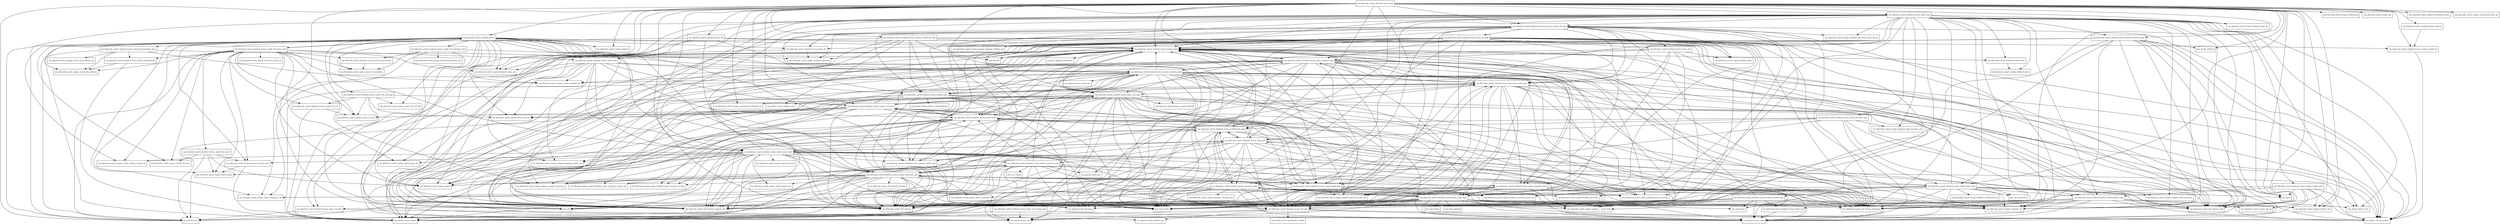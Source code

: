 digraph hibernate_search_backend_lucene_6_0_0_Alpha7_package_dependencies {
  node [shape = box, fontsize=10.0];
  org_hibernate_search_backend_lucene -> java_lang_invoke;
  org_hibernate_search_backend_lucene -> java_util;
  org_hibernate_search_backend_lucene -> org_hibernate_search_backend_lucene_logging_impl;
  org_hibernate_search_backend_lucene -> org_hibernate_search_backend_lucene_scope_impl;
  org_hibernate_search_backend_lucene -> org_hibernate_search_backend_lucene_search_dsl_predicate_impl;
  org_hibernate_search_backend_lucene -> org_hibernate_search_backend_lucene_search_dsl_projection_impl;
  org_hibernate_search_backend_lucene -> org_hibernate_search_backend_lucene_search_dsl_query_impl;
  org_hibernate_search_backend_lucene -> org_hibernate_search_backend_lucene_search_dsl_sort_impl;
  org_hibernate_search_backend_lucene -> org_hibernate_search_backend_lucene_search_predicate_impl;
  org_hibernate_search_backend_lucene -> org_hibernate_search_backend_lucene_search_projection_impl;
  org_hibernate_search_backend_lucene -> org_hibernate_search_backend_lucene_search_query;
  org_hibernate_search_backend_lucene -> org_hibernate_search_backend_lucene_search_sort_impl;
  org_hibernate_search_backend_lucene -> org_hibernate_search_backend_lucene_types_dsl;
  org_hibernate_search_backend_lucene -> org_hibernate_search_engine_backend;
  org_hibernate_search_backend_lucene -> org_hibernate_search_engine_backend_scope_spi;
  org_hibernate_search_backend_lucene -> org_hibernate_search_engine_backend_types_dsl;
  org_hibernate_search_backend_lucene -> org_hibernate_search_engine_mapper_session_context_spi;
  org_hibernate_search_backend_lucene -> org_hibernate_search_engine_search_dsl_predicate;
  org_hibernate_search_backend_lucene -> org_hibernate_search_engine_search_dsl_projection;
  org_hibernate_search_backend_lucene -> org_hibernate_search_engine_search_dsl_query;
  org_hibernate_search_backend_lucene -> org_hibernate_search_engine_search_dsl_sort;
  org_hibernate_search_backend_lucene -> org_hibernate_search_engine_search_dsl_sort_spi;
  org_hibernate_search_backend_lucene -> org_hibernate_search_engine_search_loading_context_spi;
  org_hibernate_search_backend_lucene -> org_hibernate_search_engine_search_predicate_spi;
  org_hibernate_search_backend_lucene -> org_hibernate_search_engine_search_projection_spi;
  org_hibernate_search_backend_lucene -> org_hibernate_search_engine_search_query;
  org_hibernate_search_backend_lucene -> org_hibernate_search_engine_search_sort_spi;
  org_hibernate_search_backend_lucene -> org_hibernate_search_util_common;
  org_hibernate_search_backend_lucene -> org_hibernate_search_util_common_logging_impl;
  org_hibernate_search_backend_lucene_analysis -> org_hibernate_search_backend_lucene_analysis_model_dsl;
  org_hibernate_search_backend_lucene_analysis_impl -> java_lang_invoke;
  org_hibernate_search_backend_lucene_analysis_impl -> java_util_function;
  org_hibernate_search_backend_lucene_analysis_impl -> org_apache_lucene_analysis;
  org_hibernate_search_backend_lucene_analysis_impl -> org_apache_lucene_analysis_core;
  org_hibernate_search_backend_lucene_analysis_impl -> org_apache_lucene_analysis_tokenattributes;
  org_hibernate_search_backend_lucene_analysis_impl -> org_apache_lucene_analysis_util;
  org_hibernate_search_backend_lucene_analysis_impl -> org_apache_lucene_util;
  org_hibernate_search_backend_lucene_analysis_impl -> org_hibernate_search_backend_lucene_logging_impl;
  org_hibernate_search_backend_lucene_analysis_impl -> org_hibernate_search_backend_lucene_util_impl;
  org_hibernate_search_backend_lucene_analysis_impl -> org_hibernate_search_engine_environment_classpath_spi;
  org_hibernate_search_backend_lucene_analysis_impl -> org_hibernate_search_util_common;
  org_hibernate_search_backend_lucene_analysis_impl -> org_hibernate_search_util_common_impl;
  org_hibernate_search_backend_lucene_analysis_impl -> org_hibernate_search_util_common_logging_impl;
  org_hibernate_search_backend_lucene_analysis_model_dsl -> org_apache_lucene_analysis;
  org_hibernate_search_backend_lucene_analysis_model_dsl_impl -> java_lang_invoke;
  org_hibernate_search_backend_lucene_analysis_model_dsl_impl -> java_util_function;
  org_hibernate_search_backend_lucene_analysis_model_dsl_impl -> org_apache_lucene_analysis;
  org_hibernate_search_backend_lucene_analysis_model_dsl_impl -> org_apache_lucene_analysis_util;
  org_hibernate_search_backend_lucene_analysis_model_dsl_impl -> org_hibernate_search_backend_lucene_analysis_impl;
  org_hibernate_search_backend_lucene_analysis_model_dsl_impl -> org_hibernate_search_backend_lucene_analysis_model_dsl;
  org_hibernate_search_backend_lucene_analysis_model_dsl_impl -> org_hibernate_search_backend_lucene_analysis_model_impl;
  org_hibernate_search_backend_lucene_analysis_model_dsl_impl -> org_hibernate_search_backend_lucene_logging_impl;
  org_hibernate_search_backend_lucene_analysis_model_dsl_impl -> org_hibernate_search_util_common;
  org_hibernate_search_backend_lucene_analysis_model_dsl_impl -> org_hibernate_search_util_common_impl;
  org_hibernate_search_backend_lucene_analysis_model_dsl_impl -> org_hibernate_search_util_common_logging_impl;
  org_hibernate_search_backend_lucene_analysis_model_impl -> java_lang_invoke;
  org_hibernate_search_backend_lucene_analysis_model_impl -> org_apache_lucene_analysis;
  org_hibernate_search_backend_lucene_analysis_model_impl -> org_hibernate_search_backend_lucene_logging_impl;
  org_hibernate_search_backend_lucene_analysis_model_impl -> org_hibernate_search_util_common;
  org_hibernate_search_backend_lucene_analysis_model_impl -> org_hibernate_search_util_common_logging_impl;
  org_hibernate_search_backend_lucene_cfg -> java_lang_invoke;
  org_hibernate_search_backend_lucene_cfg -> java_util_function;
  org_hibernate_search_backend_lucene_cfg -> org_apache_lucene_util;
  org_hibernate_search_backend_lucene_cfg -> org_hibernate_search_backend_lucene_logging_impl;
  org_hibernate_search_backend_lucene_cfg -> org_hibernate_search_util_common;
  org_hibernate_search_backend_lucene_cfg -> org_hibernate_search_util_common_impl;
  org_hibernate_search_backend_lucene_cfg -> org_hibernate_search_util_common_logging_impl;
  org_hibernate_search_backend_lucene_document_impl -> java_lang_invoke;
  org_hibernate_search_backend_lucene_document_impl -> java_util;
  org_hibernate_search_backend_lucene_document_impl -> org_apache_lucene_document;
  org_hibernate_search_backend_lucene_document_impl -> org_apache_lucene_index;
  org_hibernate_search_backend_lucene_document_impl -> org_hibernate_search_backend_lucene_document_model_impl;
  org_hibernate_search_backend_lucene_document_impl -> org_hibernate_search_backend_lucene_logging_impl;
  org_hibernate_search_backend_lucene_document_impl -> org_hibernate_search_backend_lucene_multitenancy_impl;
  org_hibernate_search_backend_lucene_document_impl -> org_hibernate_search_backend_lucene_types_codec_impl;
  org_hibernate_search_backend_lucene_document_impl -> org_hibernate_search_backend_lucene_util_impl;
  org_hibernate_search_backend_lucene_document_impl -> org_hibernate_search_engine_backend_document;
  org_hibernate_search_backend_lucene_document_impl -> org_hibernate_search_engine_backend_document_model_dsl;
  org_hibernate_search_backend_lucene_document_impl -> org_hibernate_search_engine_backend_document_spi;
  org_hibernate_search_backend_lucene_document_impl -> org_hibernate_search_util_common;
  org_hibernate_search_backend_lucene_document_impl -> org_hibernate_search_util_common_logging_impl;
  org_hibernate_search_backend_lucene_document_model_dsl_impl -> java_lang_invoke;
  org_hibernate_search_backend_lucene_document_model_dsl_impl -> org_apache_lucene_analysis;
  org_hibernate_search_backend_lucene_document_model_dsl_impl -> org_hibernate_search_backend_lucene_analysis_impl;
  org_hibernate_search_backend_lucene_document_model_dsl_impl -> org_hibernate_search_backend_lucene_analysis_model_impl;
  org_hibernate_search_backend_lucene_document_model_dsl_impl -> org_hibernate_search_backend_lucene_document_impl;
  org_hibernate_search_backend_lucene_document_model_dsl_impl -> org_hibernate_search_backend_lucene_document_model_impl;
  org_hibernate_search_backend_lucene_document_model_dsl_impl -> org_hibernate_search_backend_lucene_logging_impl;
  org_hibernate_search_backend_lucene_document_model_dsl_impl -> org_hibernate_search_backend_lucene_types_dsl;
  org_hibernate_search_backend_lucene_document_model_dsl_impl -> org_hibernate_search_backend_lucene_types_dsl_impl;
  org_hibernate_search_backend_lucene_document_model_dsl_impl -> org_hibernate_search_backend_lucene_types_impl;
  org_hibernate_search_backend_lucene_document_model_dsl_impl -> org_hibernate_search_backend_lucene_util_impl;
  org_hibernate_search_backend_lucene_document_model_dsl_impl -> org_hibernate_search_engine_backend_document;
  org_hibernate_search_backend_lucene_document_model_dsl_impl -> org_hibernate_search_engine_backend_document_model_dsl;
  org_hibernate_search_backend_lucene_document_model_dsl_impl -> org_hibernate_search_engine_backend_document_model_dsl_spi;
  org_hibernate_search_backend_lucene_document_model_dsl_impl -> org_hibernate_search_engine_backend_types;
  org_hibernate_search_backend_lucene_document_model_dsl_impl -> org_hibernate_search_engine_backend_types_converter_spi;
  org_hibernate_search_backend_lucene_document_model_dsl_impl -> org_hibernate_search_engine_backend_types_dsl;
  org_hibernate_search_backend_lucene_document_model_dsl_impl -> org_hibernate_search_engine_mapper_mapping_building_spi;
  org_hibernate_search_backend_lucene_document_model_dsl_impl -> org_hibernate_search_engine_reporting_spi;
  org_hibernate_search_backend_lucene_document_model_dsl_impl -> org_hibernate_search_util_common;
  org_hibernate_search_backend_lucene_document_model_dsl_impl -> org_hibernate_search_util_common_logging_impl;
  org_hibernate_search_backend_lucene_document_model_dsl_impl -> org_hibernate_search_util_common_reporting;
  org_hibernate_search_backend_lucene_document_model_impl -> java_lang;
  org_hibernate_search_backend_lucene_document_model_impl -> java_lang_invoke;
  org_hibernate_search_backend_lucene_document_model_impl -> org_apache_lucene_analysis;
  org_hibernate_search_backend_lucene_document_model_impl -> org_hibernate_search_backend_lucene_analysis_impl;
  org_hibernate_search_backend_lucene_document_model_impl -> org_hibernate_search_backend_lucene_logging_impl;
  org_hibernate_search_backend_lucene_document_model_impl -> org_hibernate_search_backend_lucene_types_codec_impl;
  org_hibernate_search_backend_lucene_document_model_impl -> org_hibernate_search_backend_lucene_types_predicate_impl;
  org_hibernate_search_backend_lucene_document_model_impl -> org_hibernate_search_backend_lucene_types_projection_impl;
  org_hibernate_search_backend_lucene_document_model_impl -> org_hibernate_search_backend_lucene_types_sort_impl;
  org_hibernate_search_backend_lucene_document_model_impl -> org_hibernate_search_backend_lucene_util_impl;
  org_hibernate_search_backend_lucene_document_model_impl -> org_hibernate_search_engine_backend_document_model_dsl;
  org_hibernate_search_backend_lucene_document_model_impl -> org_hibernate_search_engine_backend_types_converter_spi;
  org_hibernate_search_backend_lucene_document_model_impl -> org_hibernate_search_engine_reporting_spi;
  org_hibernate_search_backend_lucene_document_model_impl -> org_hibernate_search_util_common;
  org_hibernate_search_backend_lucene_document_model_impl -> org_hibernate_search_util_common_impl;
  org_hibernate_search_backend_lucene_document_model_impl -> org_hibernate_search_util_common_logging_impl;
  org_hibernate_search_backend_lucene_document_model_impl -> org_hibernate_search_util_common_reporting;
  org_hibernate_search_backend_lucene_impl -> java_lang_invoke;
  org_hibernate_search_backend_lucene_impl -> java_nio_file;
  org_hibernate_search_backend_lucene_impl -> java_nio_file_attribute;
  org_hibernate_search_backend_lucene_impl -> java_util;
  org_hibernate_search_backend_lucene_impl -> java_util_function;
  org_hibernate_search_backend_lucene_impl -> org_apache_lucene_util;
  org_hibernate_search_backend_lucene_impl -> org_hibernate_search_backend_lucene;
  org_hibernate_search_backend_lucene_impl -> org_hibernate_search_backend_lucene_analysis;
  org_hibernate_search_backend_lucene_impl -> org_hibernate_search_backend_lucene_analysis_impl;
  org_hibernate_search_backend_lucene_impl -> org_hibernate_search_backend_lucene_analysis_model_dsl;
  org_hibernate_search_backend_lucene_impl -> org_hibernate_search_backend_lucene_analysis_model_dsl_impl;
  org_hibernate_search_backend_lucene_impl -> org_hibernate_search_backend_lucene_analysis_model_impl;
  org_hibernate_search_backend_lucene_impl -> org_hibernate_search_backend_lucene_cfg;
  org_hibernate_search_backend_lucene_impl -> org_hibernate_search_backend_lucene_document_model_dsl_impl;
  org_hibernate_search_backend_lucene_impl -> org_hibernate_search_backend_lucene_index_impl;
  org_hibernate_search_backend_lucene_impl -> org_hibernate_search_backend_lucene_logging_impl;
  org_hibernate_search_backend_lucene_impl -> org_hibernate_search_backend_lucene_lowlevel_directory_impl;
  org_hibernate_search_backend_lucene_impl -> org_hibernate_search_backend_lucene_multitenancy_impl;
  org_hibernate_search_backend_lucene_impl -> org_hibernate_search_backend_lucene_orchestration_impl;
  org_hibernate_search_backend_lucene_impl -> org_hibernate_search_backend_lucene_search_query_impl;
  org_hibernate_search_backend_lucene_impl -> org_hibernate_search_backend_lucene_work_impl;
  org_hibernate_search_backend_lucene_impl -> org_hibernate_search_engine_backend;
  org_hibernate_search_backend_lucene_impl -> org_hibernate_search_engine_backend_index_spi;
  org_hibernate_search_backend_lucene_impl -> org_hibernate_search_engine_backend_spi;
  org_hibernate_search_backend_lucene_impl -> org_hibernate_search_engine_cfg;
  org_hibernate_search_backend_lucene_impl -> org_hibernate_search_engine_cfg_spi;
  org_hibernate_search_backend_lucene_impl -> org_hibernate_search_engine_common_spi;
  org_hibernate_search_backend_lucene_impl -> org_hibernate_search_engine_environment_bean;
  org_hibernate_search_backend_lucene_impl -> org_hibernate_search_engine_environment_bean_spi;
  org_hibernate_search_backend_lucene_impl -> org_hibernate_search_engine_environment_classpath_spi;
  org_hibernate_search_backend_lucene_impl -> org_hibernate_search_engine_reporting_spi;
  org_hibernate_search_backend_lucene_impl -> org_hibernate_search_util_common;
  org_hibernate_search_backend_lucene_impl -> org_hibernate_search_util_common_impl;
  org_hibernate_search_backend_lucene_impl -> org_hibernate_search_util_common_logging_impl;
  org_hibernate_search_backend_lucene_impl -> org_hibernate_search_util_common_reporting;
  org_hibernate_search_backend_lucene_index -> org_hibernate_search_engine_backend_index;
  org_hibernate_search_backend_lucene_index_impl -> java_lang;
  org_hibernate_search_backend_lucene_index_impl -> java_lang_invoke;
  org_hibernate_search_backend_lucene_index_impl -> java_util_function;
  org_hibernate_search_backend_lucene_index_impl -> java_util_stream;
  org_hibernate_search_backend_lucene_index_impl -> org_apache_lucene_analysis;
  org_hibernate_search_backend_lucene_index_impl -> org_apache_lucene_index;
  org_hibernate_search_backend_lucene_index_impl -> org_apache_lucene_store;
  org_hibernate_search_backend_lucene_index_impl -> org_hibernate_search_backend_lucene_analysis_impl;
  org_hibernate_search_backend_lucene_index_impl -> org_hibernate_search_backend_lucene_document_model_dsl_impl;
  org_hibernate_search_backend_lucene_index_impl -> org_hibernate_search_backend_lucene_document_model_impl;
  org_hibernate_search_backend_lucene_index_impl -> org_hibernate_search_backend_lucene_index;
  org_hibernate_search_backend_lucene_index_impl -> org_hibernate_search_backend_lucene_index_spi;
  org_hibernate_search_backend_lucene_index_impl -> org_hibernate_search_backend_lucene_logging_impl;
  org_hibernate_search_backend_lucene_index_impl -> org_hibernate_search_backend_lucene_lowlevel_directory_impl;
  org_hibernate_search_backend_lucene_index_impl -> org_hibernate_search_backend_lucene_lowlevel_index_impl;
  org_hibernate_search_backend_lucene_index_impl -> org_hibernate_search_backend_lucene_lowlevel_writer_impl;
  org_hibernate_search_backend_lucene_index_impl -> org_hibernate_search_backend_lucene_multitenancy_impl;
  org_hibernate_search_backend_lucene_index_impl -> org_hibernate_search_backend_lucene_orchestration_impl;
  org_hibernate_search_backend_lucene_index_impl -> org_hibernate_search_backend_lucene_scope_impl;
  org_hibernate_search_backend_lucene_index_impl -> org_hibernate_search_backend_lucene_scope_model_impl;
  org_hibernate_search_backend_lucene_index_impl -> org_hibernate_search_backend_lucene_search_query_impl;
  org_hibernate_search_backend_lucene_index_impl -> org_hibernate_search_backend_lucene_work_execution_impl;
  org_hibernate_search_backend_lucene_index_impl -> org_hibernate_search_backend_lucene_work_impl;
  org_hibernate_search_backend_lucene_index_impl -> org_hibernate_search_engine_backend_document_model_dsl_spi;
  org_hibernate_search_backend_lucene_index_impl -> org_hibernate_search_engine_backend_index;
  org_hibernate_search_backend_lucene_index_impl -> org_hibernate_search_engine_backend_index_spi;
  org_hibernate_search_backend_lucene_index_impl -> org_hibernate_search_engine_backend_scope_spi;
  org_hibernate_search_backend_lucene_index_impl -> org_hibernate_search_engine_backend_work_execution;
  org_hibernate_search_backend_lucene_index_impl -> org_hibernate_search_engine_backend_work_execution_spi;
  org_hibernate_search_backend_lucene_index_impl -> org_hibernate_search_engine_common_spi;
  org_hibernate_search_backend_lucene_index_impl -> org_hibernate_search_engine_mapper_mapping_context_spi;
  org_hibernate_search_backend_lucene_index_impl -> org_hibernate_search_engine_mapper_session_context_spi;
  org_hibernate_search_backend_lucene_index_impl -> org_hibernate_search_engine_reporting_spi;
  org_hibernate_search_backend_lucene_index_impl -> org_hibernate_search_util_common;
  org_hibernate_search_backend_lucene_index_impl -> org_hibernate_search_util_common_impl;
  org_hibernate_search_backend_lucene_index_impl -> org_hibernate_search_util_common_logging_impl;
  org_hibernate_search_backend_lucene_index_impl -> org_hibernate_search_util_common_reporting;
  org_hibernate_search_backend_lucene_index_spi -> org_apache_lucene_index;
  org_hibernate_search_backend_lucene_logging_impl -> java_nio_file;
  org_hibernate_search_backend_lucene_logging_impl -> org_apache_lucene_search;
  org_hibernate_search_backend_lucene_logging_impl -> org_apache_lucene_util;
  org_hibernate_search_backend_lucene_logging_impl -> org_hibernate_search_backend_lucene_index;
  org_hibernate_search_backend_lucene_logging_impl -> org_hibernate_search_backend_lucene_types_predicate_impl;
  org_hibernate_search_backend_lucene_logging_impl -> org_hibernate_search_backend_lucene_types_projection_impl;
  org_hibernate_search_backend_lucene_logging_impl -> org_hibernate_search_backend_lucene_types_sort_impl;
  org_hibernate_search_backend_lucene_logging_impl -> org_hibernate_search_engine_backend_scope_spi;
  org_hibernate_search_backend_lucene_logging_impl -> org_hibernate_search_engine_backend_types_converter_spi;
  org_hibernate_search_backend_lucene_logging_impl -> org_hibernate_search_engine_search;
  org_hibernate_search_backend_lucene_logging_impl -> org_hibernate_search_util_common;
  org_hibernate_search_backend_lucene_logging_impl -> org_hibernate_search_util_common_logging_impl;
  org_hibernate_search_backend_lucene_logging_impl -> org_hibernate_search_util_common_reporting;
  org_hibernate_search_backend_lucene_logging_impl -> org_jboss_logging_annotations;
  org_hibernate_search_backend_lucene_lowlevel_directory_impl -> java_lang;
  org_hibernate_search_backend_lucene_lowlevel_directory_impl -> java_lang_invoke;
  org_hibernate_search_backend_lucene_lowlevel_directory_impl -> java_nio_file;
  org_hibernate_search_backend_lucene_lowlevel_directory_impl -> java_nio_file_attribute;
  org_hibernate_search_backend_lucene_lowlevel_directory_impl -> org_apache_lucene_analysis;
  org_hibernate_search_backend_lucene_lowlevel_directory_impl -> org_apache_lucene_index;
  org_hibernate_search_backend_lucene_lowlevel_directory_impl -> org_apache_lucene_store;
  org_hibernate_search_backend_lucene_lowlevel_directory_impl -> org_hibernate_search_backend_lucene_logging_impl;
  org_hibernate_search_backend_lucene_lowlevel_directory_impl -> org_hibernate_search_backend_lucene_util_impl;
  org_hibernate_search_backend_lucene_lowlevel_directory_impl -> org_hibernate_search_engine_reporting_spi;
  org_hibernate_search_backend_lucene_lowlevel_directory_impl -> org_hibernate_search_util_common;
  org_hibernate_search_backend_lucene_lowlevel_directory_impl -> org_hibernate_search_util_common_impl;
  org_hibernate_search_backend_lucene_lowlevel_directory_impl -> org_hibernate_search_util_common_logging_impl;
  org_hibernate_search_backend_lucene_lowlevel_directory_impl -> org_hibernate_search_util_common_reporting;
  org_hibernate_search_backend_lucene_lowlevel_index_impl -> java_lang;
  org_hibernate_search_backend_lucene_lowlevel_index_impl -> java_lang_invoke;
  org_hibernate_search_backend_lucene_lowlevel_index_impl -> org_apache_lucene_analysis;
  org_hibernate_search_backend_lucene_lowlevel_index_impl -> org_apache_lucene_index;
  org_hibernate_search_backend_lucene_lowlevel_index_impl -> org_apache_lucene_store;
  org_hibernate_search_backend_lucene_lowlevel_index_impl -> org_hibernate_search_backend_lucene_lowlevel_writer_impl;
  org_hibernate_search_backend_lucene_lowlevel_index_impl -> org_hibernate_search_engine_common_spi;
  org_hibernate_search_backend_lucene_lowlevel_index_impl -> org_hibernate_search_util_common_impl;
  org_hibernate_search_backend_lucene_lowlevel_reader_impl -> java_lang_invoke;
  org_hibernate_search_backend_lucene_lowlevel_reader_impl -> java_util_function;
  org_hibernate_search_backend_lucene_lowlevel_reader_impl -> java_util_stream;
  org_hibernate_search_backend_lucene_lowlevel_reader_impl -> org_apache_lucene_index;
  org_hibernate_search_backend_lucene_lowlevel_reader_impl -> org_hibernate_search_backend_lucene_index_spi;
  org_hibernate_search_backend_lucene_lowlevel_reader_impl -> org_hibernate_search_backend_lucene_logging_impl;
  org_hibernate_search_backend_lucene_lowlevel_reader_impl -> org_hibernate_search_engine_reporting_spi;
  org_hibernate_search_backend_lucene_lowlevel_reader_impl -> org_hibernate_search_util_common;
  org_hibernate_search_backend_lucene_lowlevel_reader_impl -> org_hibernate_search_util_common_logging_impl;
  org_hibernate_search_backend_lucene_lowlevel_reader_impl -> org_hibernate_search_util_common_reporting;
  org_hibernate_search_backend_lucene_lowlevel_writer_impl -> java_lang_invoke;
  org_hibernate_search_backend_lucene_lowlevel_writer_impl -> org_apache_lucene_analysis;
  org_hibernate_search_backend_lucene_lowlevel_writer_impl -> org_apache_lucene_index;
  org_hibernate_search_backend_lucene_lowlevel_writer_impl -> org_apache_lucene_search;
  org_hibernate_search_backend_lucene_lowlevel_writer_impl -> org_apache_lucene_store;
  org_hibernate_search_backend_lucene_lowlevel_writer_impl -> org_apache_lucene_util;
  org_hibernate_search_backend_lucene_lowlevel_writer_impl -> org_hibernate_search_backend_lucene_logging_impl;
  org_hibernate_search_backend_lucene_lowlevel_writer_impl -> org_hibernate_search_engine_common_spi;
  org_hibernate_search_backend_lucene_lowlevel_writer_impl -> org_hibernate_search_engine_reporting_spi;
  org_hibernate_search_backend_lucene_lowlevel_writer_impl -> org_hibernate_search_util_common_impl;
  org_hibernate_search_backend_lucene_lowlevel_writer_impl -> org_hibernate_search_util_common_logging_impl;
  org_hibernate_search_backend_lucene_lowlevel_writer_impl -> org_hibernate_search_util_common_reporting;
  org_hibernate_search_backend_lucene_multitenancy_impl -> java_lang_invoke;
  org_hibernate_search_backend_lucene_multitenancy_impl -> org_apache_lucene_document;
  org_hibernate_search_backend_lucene_multitenancy_impl -> org_apache_lucene_index;
  org_hibernate_search_backend_lucene_multitenancy_impl -> org_apache_lucene_search;
  org_hibernate_search_backend_lucene_multitenancy_impl -> org_hibernate_search_backend_lucene_document_impl;
  org_hibernate_search_backend_lucene_multitenancy_impl -> org_hibernate_search_backend_lucene_logging_impl;
  org_hibernate_search_backend_lucene_multitenancy_impl -> org_hibernate_search_backend_lucene_search_impl;
  org_hibernate_search_backend_lucene_multitenancy_impl -> org_hibernate_search_backend_lucene_util_impl;
  org_hibernate_search_backend_lucene_multitenancy_impl -> org_hibernate_search_backend_lucene_work_impl;
  org_hibernate_search_backend_lucene_multitenancy_impl -> org_hibernate_search_util_common;
  org_hibernate_search_backend_lucene_multitenancy_impl -> org_hibernate_search_util_common_logging_impl;
  org_hibernate_search_backend_lucene_multitenancy_impl -> org_hibernate_search_util_common_reporting;
  org_hibernate_search_backend_lucene_orchestration_impl -> java_lang;
  org_hibernate_search_backend_lucene_orchestration_impl -> java_lang_invoke;
  org_hibernate_search_backend_lucene_orchestration_impl -> java_util_concurrent;
  org_hibernate_search_backend_lucene_orchestration_impl -> org_apache_lucene_index;
  org_hibernate_search_backend_lucene_orchestration_impl -> org_hibernate_search_backend_lucene_logging_impl;
  org_hibernate_search_backend_lucene_orchestration_impl -> org_hibernate_search_backend_lucene_lowlevel_reader_impl;
  org_hibernate_search_backend_lucene_orchestration_impl -> org_hibernate_search_backend_lucene_lowlevel_writer_impl;
  org_hibernate_search_backend_lucene_orchestration_impl -> org_hibernate_search_backend_lucene_work_impl;
  org_hibernate_search_backend_lucene_orchestration_impl -> org_hibernate_search_engine_backend_orchestration_spi;
  org_hibernate_search_backend_lucene_orchestration_impl -> org_hibernate_search_engine_backend_work_execution;
  org_hibernate_search_backend_lucene_orchestration_impl -> org_hibernate_search_engine_common_spi;
  org_hibernate_search_backend_lucene_orchestration_impl -> org_hibernate_search_engine_reporting_spi;
  org_hibernate_search_backend_lucene_orchestration_impl -> org_hibernate_search_util_common;
  org_hibernate_search_backend_lucene_orchestration_impl -> org_hibernate_search_util_common_impl;
  org_hibernate_search_backend_lucene_orchestration_impl -> org_hibernate_search_util_common_logging_impl;
  org_hibernate_search_backend_lucene_orchestration_impl -> org_hibernate_search_util_common_reporting;
  org_hibernate_search_backend_lucene_scope_impl -> org_hibernate_search_backend_lucene_scope_model_impl;
  org_hibernate_search_backend_lucene_scope_impl -> org_hibernate_search_backend_lucene_search_impl;
  org_hibernate_search_backend_lucene_scope_impl -> org_hibernate_search_backend_lucene_search_predicate_impl;
  org_hibernate_search_backend_lucene_scope_impl -> org_hibernate_search_backend_lucene_search_projection_impl;
  org_hibernate_search_backend_lucene_scope_impl -> org_hibernate_search_backend_lucene_search_query_impl;
  org_hibernate_search_backend_lucene_scope_impl -> org_hibernate_search_backend_lucene_search_sort_impl;
  org_hibernate_search_backend_lucene_scope_impl -> org_hibernate_search_engine_backend_scope_spi;
  org_hibernate_search_backend_lucene_scope_impl -> org_hibernate_search_engine_mapper_mapping_context_spi;
  org_hibernate_search_backend_lucene_scope_impl -> org_hibernate_search_engine_search_predicate_spi;
  org_hibernate_search_backend_lucene_scope_impl -> org_hibernate_search_engine_search_projection_spi;
  org_hibernate_search_backend_lucene_scope_impl -> org_hibernate_search_engine_search_query_spi;
  org_hibernate_search_backend_lucene_scope_impl -> org_hibernate_search_engine_search_sort_spi;
  org_hibernate_search_backend_lucene_scope_model_impl -> java_lang_invoke;
  org_hibernate_search_backend_lucene_scope_model_impl -> java_util_function;
  org_hibernate_search_backend_lucene_scope_model_impl -> java_util_stream;
  org_hibernate_search_backend_lucene_scope_model_impl -> org_hibernate_search_backend_lucene_document_model_impl;
  org_hibernate_search_backend_lucene_scope_model_impl -> org_hibernate_search_backend_lucene_logging_impl;
  org_hibernate_search_backend_lucene_scope_model_impl -> org_hibernate_search_engine_backend_document_model_dsl;
  org_hibernate_search_backend_lucene_scope_model_impl -> org_hibernate_search_engine_backend_types_converter_spi;
  org_hibernate_search_backend_lucene_scope_model_impl -> org_hibernate_search_engine_reporting_spi;
  org_hibernate_search_backend_lucene_scope_model_impl -> org_hibernate_search_util_common;
  org_hibernate_search_backend_lucene_scope_model_impl -> org_hibernate_search_util_common_logging_impl;
  org_hibernate_search_backend_lucene_scope_model_impl -> org_hibernate_search_util_common_reporting;
  org_hibernate_search_backend_lucene_search_dsl_predicate -> org_apache_lucene_search;
  org_hibernate_search_backend_lucene_search_dsl_predicate -> org_hibernate_search_engine_search_dsl_predicate;
  org_hibernate_search_backend_lucene_search_dsl_predicate_impl -> org_apache_lucene_search;
  org_hibernate_search_backend_lucene_search_dsl_predicate_impl -> org_hibernate_search_backend_lucene_search_dsl_predicate;
  org_hibernate_search_backend_lucene_search_dsl_predicate_impl -> org_hibernate_search_backend_lucene_search_predicate_impl;
  org_hibernate_search_backend_lucene_search_dsl_predicate_impl -> org_hibernate_search_engine_search_dsl_predicate;
  org_hibernate_search_backend_lucene_search_dsl_predicate_impl -> org_hibernate_search_engine_search_dsl_predicate_spi;
  org_hibernate_search_backend_lucene_search_dsl_predicate_impl -> org_hibernate_search_engine_search_predicate_spi;
  org_hibernate_search_backend_lucene_search_dsl_projection -> org_hibernate_search_engine_search_dsl_projection;
  org_hibernate_search_backend_lucene_search_dsl_projection_impl -> org_hibernate_search_backend_lucene_search_dsl_projection;
  org_hibernate_search_backend_lucene_search_dsl_projection_impl -> org_hibernate_search_backend_lucene_search_projection_impl;
  org_hibernate_search_backend_lucene_search_dsl_projection_impl -> org_hibernate_search_engine_search;
  org_hibernate_search_backend_lucene_search_dsl_projection_impl -> org_hibernate_search_engine_search_dsl_projection;
  org_hibernate_search_backend_lucene_search_dsl_projection_impl -> org_hibernate_search_engine_search_dsl_projection_spi;
  org_hibernate_search_backend_lucene_search_dsl_projection_impl -> org_hibernate_search_engine_search_projection_spi;
  org_hibernate_search_backend_lucene_search_dsl_query -> java_util_function;
  org_hibernate_search_backend_lucene_search_dsl_query -> org_hibernate_search_backend_lucene_search_query;
  org_hibernate_search_backend_lucene_search_dsl_query -> org_hibernate_search_engine_search;
  org_hibernate_search_backend_lucene_search_dsl_query -> org_hibernate_search_engine_search_dsl_query;
  org_hibernate_search_backend_lucene_search_dsl_query -> org_hibernate_search_engine_search_query;
  org_hibernate_search_backend_lucene_search_dsl_query_impl -> java_util_function;
  org_hibernate_search_backend_lucene_search_dsl_query_impl -> org_hibernate_search_backend_lucene;
  org_hibernate_search_backend_lucene_search_dsl_query_impl -> org_hibernate_search_backend_lucene_scope_impl;
  org_hibernate_search_backend_lucene_search_dsl_query_impl -> org_hibernate_search_backend_lucene_search_dsl_predicate;
  org_hibernate_search_backend_lucene_search_dsl_query_impl -> org_hibernate_search_backend_lucene_search_dsl_projection;
  org_hibernate_search_backend_lucene_search_dsl_query_impl -> org_hibernate_search_backend_lucene_search_dsl_query;
  org_hibernate_search_backend_lucene_search_dsl_query_impl -> org_hibernate_search_backend_lucene_search_dsl_sort;
  org_hibernate_search_backend_lucene_search_dsl_query_impl -> org_hibernate_search_backend_lucene_search_query;
  org_hibernate_search_backend_lucene_search_dsl_query_impl -> org_hibernate_search_backend_lucene_search_query_impl;
  org_hibernate_search_backend_lucene_search_dsl_query_impl -> org_hibernate_search_engine_backend_scope_spi;
  org_hibernate_search_backend_lucene_search_dsl_query_impl -> org_hibernate_search_engine_mapper_session_context_spi;
  org_hibernate_search_backend_lucene_search_dsl_query_impl -> org_hibernate_search_engine_search;
  org_hibernate_search_backend_lucene_search_dsl_query_impl -> org_hibernate_search_engine_search_dsl_predicate;
  org_hibernate_search_backend_lucene_search_dsl_query_impl -> org_hibernate_search_engine_search_dsl_projection;
  org_hibernate_search_backend_lucene_search_dsl_query_impl -> org_hibernate_search_engine_search_dsl_query;
  org_hibernate_search_backend_lucene_search_dsl_query_impl -> org_hibernate_search_engine_search_dsl_query_spi;
  org_hibernate_search_backend_lucene_search_dsl_query_impl -> org_hibernate_search_engine_search_dsl_sort;
  org_hibernate_search_backend_lucene_search_dsl_query_impl -> org_hibernate_search_engine_search_loading_context_spi;
  org_hibernate_search_backend_lucene_search_dsl_query_impl -> org_hibernate_search_engine_search_query;
  org_hibernate_search_backend_lucene_search_dsl_query_impl -> org_hibernate_search_engine_search_query_spi;
  org_hibernate_search_backend_lucene_search_dsl_sort -> org_apache_lucene_search;
  org_hibernate_search_backend_lucene_search_dsl_sort -> org_hibernate_search_engine_search_dsl_sort;
  org_hibernate_search_backend_lucene_search_dsl_sort_impl -> org_apache_lucene_search;
  org_hibernate_search_backend_lucene_search_dsl_sort_impl -> org_hibernate_search_backend_lucene_search_dsl_sort;
  org_hibernate_search_backend_lucene_search_dsl_sort_impl -> org_hibernate_search_backend_lucene_search_sort_impl;
  org_hibernate_search_backend_lucene_search_dsl_sort_impl -> org_hibernate_search_engine_search_dsl_sort;
  org_hibernate_search_backend_lucene_search_dsl_sort_impl -> org_hibernate_search_engine_search_dsl_sort_spi;
  org_hibernate_search_backend_lucene_search_dsl_sort_impl -> org_hibernate_search_engine_search_sort_spi;
  org_hibernate_search_backend_lucene_search_extraction_impl -> java_lang_invoke;
  org_hibernate_search_backend_lucene_search_extraction_impl -> java_nio_charset;
  org_hibernate_search_backend_lucene_search_extraction_impl -> org_apache_lucene_document;
  org_hibernate_search_backend_lucene_search_extraction_impl -> org_apache_lucene_geo;
  org_hibernate_search_backend_lucene_search_extraction_impl -> org_apache_lucene_index;
  org_hibernate_search_backend_lucene_search_extraction_impl -> org_apache_lucene_search;
  org_hibernate_search_backend_lucene_search_extraction_impl -> org_apache_lucene_util;
  org_hibernate_search_backend_lucene_search_extraction_impl -> org_hibernate_search_backend_lucene_logging_impl;
  org_hibernate_search_backend_lucene_search_extraction_impl -> org_hibernate_search_backend_lucene_search_impl;
  org_hibernate_search_backend_lucene_search_extraction_impl -> org_hibernate_search_backend_lucene_search_projection_impl;
  org_hibernate_search_backend_lucene_search_extraction_impl -> org_hibernate_search_backend_lucene_util_impl;
  org_hibernate_search_backend_lucene_search_extraction_impl -> org_hibernate_search_engine_search;
  org_hibernate_search_backend_lucene_search_extraction_impl -> org_hibernate_search_engine_spatial;
  org_hibernate_search_backend_lucene_search_extraction_impl -> org_hibernate_search_util_common;
  org_hibernate_search_backend_lucene_search_extraction_impl -> org_hibernate_search_util_common_logging_impl;
  org_hibernate_search_backend_lucene_search_impl -> java_util;
  org_hibernate_search_backend_lucene_search_impl -> org_apache_lucene_index;
  org_hibernate_search_backend_lucene_search_impl -> org_apache_lucene_search;
  org_hibernate_search_backend_lucene_search_impl -> org_hibernate_search_backend_lucene_analysis_model_impl;
  org_hibernate_search_backend_lucene_search_impl -> org_hibernate_search_backend_lucene_multitenancy_impl;
  org_hibernate_search_backend_lucene_search_impl -> org_hibernate_search_backend_lucene_scope_model_impl;
  org_hibernate_search_backend_lucene_search_impl -> org_hibernate_search_backend_lucene_search_predicate_impl;
  org_hibernate_search_backend_lucene_search_impl -> org_hibernate_search_backend_lucene_search_sort_impl;
  org_hibernate_search_backend_lucene_search_impl -> org_hibernate_search_backend_lucene_util_impl;
  org_hibernate_search_backend_lucene_search_impl -> org_hibernate_search_engine_backend_types_converter_runtime;
  org_hibernate_search_backend_lucene_search_impl -> org_hibernate_search_engine_backend_types_converter_runtime_spi;
  org_hibernate_search_backend_lucene_search_impl -> org_hibernate_search_engine_mapper_mapping_context_spi;
  org_hibernate_search_backend_lucene_search_impl -> org_hibernate_search_engine_search;
  org_hibernate_search_backend_lucene_search_predicate_impl -> java_lang_invoke;
  org_hibernate_search_backend_lucene_search_predicate_impl -> org_apache_lucene_analysis;
  org_hibernate_search_backend_lucene_search_predicate_impl -> org_apache_lucene_index;
  org_hibernate_search_backend_lucene_search_predicate_impl -> org_apache_lucene_search;
  org_hibernate_search_backend_lucene_search_predicate_impl -> org_apache_lucene_search_join;
  org_hibernate_search_backend_lucene_search_predicate_impl -> org_hibernate_search_backend_lucene_analysis_impl;
  org_hibernate_search_backend_lucene_search_predicate_impl -> org_hibernate_search_backend_lucene_analysis_model_impl;
  org_hibernate_search_backend_lucene_search_predicate_impl -> org_hibernate_search_backend_lucene_document_model_impl;
  org_hibernate_search_backend_lucene_search_predicate_impl -> org_hibernate_search_backend_lucene_logging_impl;
  org_hibernate_search_backend_lucene_search_predicate_impl -> org_hibernate_search_backend_lucene_scope_model_impl;
  org_hibernate_search_backend_lucene_search_predicate_impl -> org_hibernate_search_backend_lucene_search_impl;
  org_hibernate_search_backend_lucene_search_predicate_impl -> org_hibernate_search_backend_lucene_types_codec_impl;
  org_hibernate_search_backend_lucene_search_predicate_impl -> org_hibernate_search_backend_lucene_types_predicate_impl;
  org_hibernate_search_backend_lucene_search_predicate_impl -> org_hibernate_search_backend_lucene_util_impl;
  org_hibernate_search_backend_lucene_search_predicate_impl -> org_hibernate_search_engine_backend_types_converter;
  org_hibernate_search_backend_lucene_search_predicate_impl -> org_hibernate_search_engine_backend_types_converter_runtime;
  org_hibernate_search_backend_lucene_search_predicate_impl -> org_hibernate_search_engine_backend_types_converter_runtime_spi;
  org_hibernate_search_backend_lucene_search_predicate_impl -> org_hibernate_search_engine_backend_types_converter_spi;
  org_hibernate_search_backend_lucene_search_predicate_impl -> org_hibernate_search_engine_reporting_spi;
  org_hibernate_search_backend_lucene_search_predicate_impl -> org_hibernate_search_engine_search;
  org_hibernate_search_backend_lucene_search_predicate_impl -> org_hibernate_search_engine_search_predicate;
  org_hibernate_search_backend_lucene_search_predicate_impl -> org_hibernate_search_engine_search_predicate_spi;
  org_hibernate_search_backend_lucene_search_predicate_impl -> org_hibernate_search_engine_spatial;
  org_hibernate_search_backend_lucene_search_predicate_impl -> org_hibernate_search_util_common;
  org_hibernate_search_backend_lucene_search_predicate_impl -> org_hibernate_search_util_common_logging_impl;
  org_hibernate_search_backend_lucene_search_predicate_impl -> org_hibernate_search_util_common_reporting;
  org_hibernate_search_backend_lucene_search_projection_impl -> java_lang_invoke;
  org_hibernate_search_backend_lucene_search_projection_impl -> java_util;
  org_hibernate_search_backend_lucene_search_projection_impl -> java_util_function;
  org_hibernate_search_backend_lucene_search_projection_impl -> org_apache_lucene_document;
  org_hibernate_search_backend_lucene_search_projection_impl -> org_apache_lucene_search;
  org_hibernate_search_backend_lucene_search_projection_impl -> org_hibernate_search_backend_lucene_document_model_impl;
  org_hibernate_search_backend_lucene_search_projection_impl -> org_hibernate_search_backend_lucene_logging_impl;
  org_hibernate_search_backend_lucene_search_projection_impl -> org_hibernate_search_backend_lucene_scope_model_impl;
  org_hibernate_search_backend_lucene_search_projection_impl -> org_hibernate_search_backend_lucene_search_extraction_impl;
  org_hibernate_search_backend_lucene_search_projection_impl -> org_hibernate_search_backend_lucene_types_codec_impl;
  org_hibernate_search_backend_lucene_search_projection_impl -> org_hibernate_search_backend_lucene_types_projection_impl;
  org_hibernate_search_backend_lucene_search_projection_impl -> org_hibernate_search_engine_backend_types_converter;
  org_hibernate_search_backend_lucene_search_projection_impl -> org_hibernate_search_engine_backend_types_converter_runtime;
  org_hibernate_search_backend_lucene_search_projection_impl -> org_hibernate_search_engine_backend_types_converter_runtime_spi;
  org_hibernate_search_backend_lucene_search_projection_impl -> org_hibernate_search_engine_mapper_session_context_spi;
  org_hibernate_search_backend_lucene_search_projection_impl -> org_hibernate_search_engine_search;
  org_hibernate_search_backend_lucene_search_projection_impl -> org_hibernate_search_engine_search_loading_spi;
  org_hibernate_search_backend_lucene_search_projection_impl -> org_hibernate_search_engine_search_projection;
  org_hibernate_search_backend_lucene_search_projection_impl -> org_hibernate_search_engine_search_projection_spi;
  org_hibernate_search_backend_lucene_search_projection_impl -> org_hibernate_search_engine_spatial;
  org_hibernate_search_backend_lucene_search_projection_impl -> org_hibernate_search_util_common;
  org_hibernate_search_backend_lucene_search_projection_impl -> org_hibernate_search_util_common_function;
  org_hibernate_search_backend_lucene_search_projection_impl -> org_hibernate_search_util_common_logging_impl;
  org_hibernate_search_backend_lucene_search_projection_impl -> org_hibernate_search_util_common_reporting;
  org_hibernate_search_backend_lucene_search_query -> org_apache_lucene_search;
  org_hibernate_search_backend_lucene_search_query -> org_hibernate_search_engine_search_query;
  org_hibernate_search_backend_lucene_search_query_impl -> java_lang_invoke;
  org_hibernate_search_backend_lucene_search_query_impl -> java_util;
  org_hibernate_search_backend_lucene_search_query_impl -> java_util_function;
  org_hibernate_search_backend_lucene_search_query_impl -> org_apache_lucene_document;
  org_hibernate_search_backend_lucene_search_query_impl -> org_apache_lucene_index;
  org_hibernate_search_backend_lucene_search_query_impl -> org_apache_lucene_search;
  org_hibernate_search_backend_lucene_search_query_impl -> org_hibernate_search_backend_lucene_analysis_model_impl;
  org_hibernate_search_backend_lucene_search_query_impl -> org_hibernate_search_backend_lucene_logging_impl;
  org_hibernate_search_backend_lucene_search_query_impl -> org_hibernate_search_backend_lucene_multitenancy_impl;
  org_hibernate_search_backend_lucene_search_query_impl -> org_hibernate_search_backend_lucene_orchestration_impl;
  org_hibernate_search_backend_lucene_search_query_impl -> org_hibernate_search_backend_lucene_scope_model_impl;
  org_hibernate_search_backend_lucene_search_query_impl -> org_hibernate_search_backend_lucene_search_extraction_impl;
  org_hibernate_search_backend_lucene_search_query_impl -> org_hibernate_search_backend_lucene_search_impl;
  org_hibernate_search_backend_lucene_search_query_impl -> org_hibernate_search_backend_lucene_search_projection_impl;
  org_hibernate_search_backend_lucene_search_query_impl -> org_hibernate_search_backend_lucene_search_query;
  org_hibernate_search_backend_lucene_search_query_impl -> org_hibernate_search_backend_lucene_util_impl;
  org_hibernate_search_backend_lucene_search_query_impl -> org_hibernate_search_backend_lucene_work_impl;
  org_hibernate_search_backend_lucene_search_query_impl -> org_hibernate_search_engine_common_dsl_spi;
  org_hibernate_search_backend_lucene_search_query_impl -> org_hibernate_search_engine_mapper_mapping_context_spi;
  org_hibernate_search_backend_lucene_search_query_impl -> org_hibernate_search_engine_mapper_session_context_spi;
  org_hibernate_search_backend_lucene_search_query_impl -> org_hibernate_search_engine_search;
  org_hibernate_search_backend_lucene_search_query_impl -> org_hibernate_search_engine_search_loading_context_spi;
  org_hibernate_search_backend_lucene_search_query_impl -> org_hibernate_search_engine_search_loading_spi;
  org_hibernate_search_backend_lucene_search_query_impl -> org_hibernate_search_engine_search_query;
  org_hibernate_search_backend_lucene_search_query_impl -> org_hibernate_search_engine_search_query_spi;
  org_hibernate_search_backend_lucene_search_query_impl -> org_hibernate_search_util_common;
  org_hibernate_search_backend_lucene_search_query_impl -> org_hibernate_search_util_common_impl;
  org_hibernate_search_backend_lucene_search_query_impl -> org_hibernate_search_util_common_logging_impl;
  org_hibernate_search_backend_lucene_search_query_impl -> org_hibernate_search_util_common_reporting;
  org_hibernate_search_backend_lucene_search_sort_impl -> java_lang_invoke;
  org_hibernate_search_backend_lucene_search_sort_impl -> org_apache_lucene_search;
  org_hibernate_search_backend_lucene_search_sort_impl -> org_hibernate_search_backend_lucene_document_model_impl;
  org_hibernate_search_backend_lucene_search_sort_impl -> org_hibernate_search_backend_lucene_logging_impl;
  org_hibernate_search_backend_lucene_search_sort_impl -> org_hibernate_search_backend_lucene_scope_model_impl;
  org_hibernate_search_backend_lucene_search_sort_impl -> org_hibernate_search_backend_lucene_search_impl;
  org_hibernate_search_backend_lucene_search_sort_impl -> org_hibernate_search_backend_lucene_types_sort_impl;
  org_hibernate_search_backend_lucene_search_sort_impl -> org_hibernate_search_engine_search;
  org_hibernate_search_backend_lucene_search_sort_impl -> org_hibernate_search_engine_search_dsl_sort;
  org_hibernate_search_backend_lucene_search_sort_impl -> org_hibernate_search_engine_search_sort_spi;
  org_hibernate_search_backend_lucene_search_sort_impl -> org_hibernate_search_engine_spatial;
  org_hibernate_search_backend_lucene_search_sort_impl -> org_hibernate_search_util_common;
  org_hibernate_search_backend_lucene_search_sort_impl -> org_hibernate_search_util_common_logging_impl;
  org_hibernate_search_backend_lucene_search_sort_impl -> org_hibernate_search_util_common_reporting;
  org_hibernate_search_backend_lucene_types_codec_impl -> java_lang_invoke;
  org_hibernate_search_backend_lucene_types_codec_impl -> java_time;
  org_hibernate_search_backend_lucene_types_codec_impl -> java_time_format;
  org_hibernate_search_backend_lucene_types_codec_impl -> java_time_temporal;
  org_hibernate_search_backend_lucene_types_codec_impl -> java_util;
  org_hibernate_search_backend_lucene_types_codec_impl -> java_util_function;
  org_hibernate_search_backend_lucene_types_codec_impl -> org_apache_lucene_analysis;
  org_hibernate_search_backend_lucene_types_codec_impl -> org_apache_lucene_document;
  org_hibernate_search_backend_lucene_types_codec_impl -> org_apache_lucene_index;
  org_hibernate_search_backend_lucene_types_codec_impl -> org_apache_lucene_search;
  org_hibernate_search_backend_lucene_types_codec_impl -> org_apache_lucene_util;
  org_hibernate_search_backend_lucene_types_codec_impl -> org_hibernate_search_backend_lucene_document_impl;
  org_hibernate_search_backend_lucene_types_codec_impl -> org_hibernate_search_backend_lucene_logging_impl;
  org_hibernate_search_backend_lucene_types_codec_impl -> org_hibernate_search_backend_lucene_types_converter;
  org_hibernate_search_backend_lucene_types_codec_impl -> org_hibernate_search_backend_lucene_util_impl;
  org_hibernate_search_backend_lucene_types_codec_impl -> org_hibernate_search_engine_cfg_spi;
  org_hibernate_search_backend_lucene_types_codec_impl -> org_hibernate_search_engine_reporting_spi;
  org_hibernate_search_backend_lucene_types_codec_impl -> org_hibernate_search_engine_spatial;
  org_hibernate_search_backend_lucene_types_codec_impl -> org_hibernate_search_util_common;
  org_hibernate_search_backend_lucene_types_codec_impl -> org_hibernate_search_util_common_impl;
  org_hibernate_search_backend_lucene_types_codec_impl -> org_hibernate_search_util_common_logging_impl;
  org_hibernate_search_backend_lucene_types_codec_impl -> org_hibernate_search_util_common_reporting;
  org_hibernate_search_backend_lucene_types_converter -> java_util_function;
  org_hibernate_search_backend_lucene_types_converter -> org_apache_lucene_index;
  org_hibernate_search_backend_lucene_types_dsl -> org_hibernate_search_backend_lucene_types_converter;
  org_hibernate_search_backend_lucene_types_dsl -> org_hibernate_search_engine_backend_types_dsl;
  org_hibernate_search_backend_lucene_types_dsl_impl -> java_lang_invoke;
  org_hibernate_search_backend_lucene_types_dsl_impl -> java_time;
  org_hibernate_search_backend_lucene_types_dsl_impl -> org_apache_lucene_analysis;
  org_hibernate_search_backend_lucene_types_dsl_impl -> org_apache_lucene_document;
  org_hibernate_search_backend_lucene_types_dsl_impl -> org_apache_lucene_index;
  org_hibernate_search_backend_lucene_types_dsl_impl -> org_hibernate_search_backend_lucene_analysis_model_impl;
  org_hibernate_search_backend_lucene_types_dsl_impl -> org_hibernate_search_backend_lucene_logging_impl;
  org_hibernate_search_backend_lucene_types_dsl_impl -> org_hibernate_search_backend_lucene_types_codec_impl;
  org_hibernate_search_backend_lucene_types_dsl_impl -> org_hibernate_search_backend_lucene_types_converter;
  org_hibernate_search_backend_lucene_types_dsl_impl -> org_hibernate_search_backend_lucene_types_dsl;
  org_hibernate_search_backend_lucene_types_dsl_impl -> org_hibernate_search_backend_lucene_types_impl;
  org_hibernate_search_backend_lucene_types_dsl_impl -> org_hibernate_search_backend_lucene_types_predicate_impl;
  org_hibernate_search_backend_lucene_types_dsl_impl -> org_hibernate_search_backend_lucene_types_projection_impl;
  org_hibernate_search_backend_lucene_types_dsl_impl -> org_hibernate_search_backend_lucene_types_sort_impl;
  org_hibernate_search_backend_lucene_types_dsl_impl -> org_hibernate_search_engine_backend_types;
  org_hibernate_search_backend_lucene_types_dsl_impl -> org_hibernate_search_engine_backend_types_converter;
  org_hibernate_search_backend_lucene_types_dsl_impl -> org_hibernate_search_engine_backend_types_converter_spi;
  org_hibernate_search_backend_lucene_types_dsl_impl -> org_hibernate_search_engine_backend_types_dsl;
  org_hibernate_search_backend_lucene_types_dsl_impl -> org_hibernate_search_engine_mapper_mapping_building_spi;
  org_hibernate_search_backend_lucene_types_dsl_impl -> org_hibernate_search_engine_spatial;
  org_hibernate_search_backend_lucene_types_dsl_impl -> org_hibernate_search_util_common;
  org_hibernate_search_backend_lucene_types_dsl_impl -> org_hibernate_search_util_common_impl;
  org_hibernate_search_backend_lucene_types_dsl_impl -> org_hibernate_search_util_common_logging_impl;
  org_hibernate_search_backend_lucene_types_dsl_impl -> org_hibernate_search_util_common_reporting;
  org_hibernate_search_backend_lucene_types_impl -> org_apache_lucene_analysis;
  org_hibernate_search_backend_lucene_types_impl -> org_hibernate_search_backend_lucene_document_model_impl;
  org_hibernate_search_backend_lucene_types_impl -> org_hibernate_search_backend_lucene_types_codec_impl;
  org_hibernate_search_backend_lucene_types_impl -> org_hibernate_search_backend_lucene_types_predicate_impl;
  org_hibernate_search_backend_lucene_types_impl -> org_hibernate_search_backend_lucene_types_projection_impl;
  org_hibernate_search_backend_lucene_types_impl -> org_hibernate_search_backend_lucene_types_sort_impl;
  org_hibernate_search_backend_lucene_types_impl -> org_hibernate_search_engine_backend_types;
  org_hibernate_search_backend_lucene_types_predicate_impl -> java_lang_invoke;
  org_hibernate_search_backend_lucene_types_predicate_impl -> java_util;
  org_hibernate_search_backend_lucene_types_predicate_impl -> org_apache_lucene_analysis;
  org_hibernate_search_backend_lucene_types_predicate_impl -> org_apache_lucene_document;
  org_hibernate_search_backend_lucene_types_predicate_impl -> org_apache_lucene_geo;
  org_hibernate_search_backend_lucene_types_predicate_impl -> org_apache_lucene_index;
  org_hibernate_search_backend_lucene_types_predicate_impl -> org_apache_lucene_search;
  org_hibernate_search_backend_lucene_types_predicate_impl -> org_apache_lucene_util;
  org_hibernate_search_backend_lucene_types_predicate_impl -> org_hibernate_search_backend_lucene_analysis_model_impl;
  org_hibernate_search_backend_lucene_types_predicate_impl -> org_hibernate_search_backend_lucene_logging_impl;
  org_hibernate_search_backend_lucene_types_predicate_impl -> org_hibernate_search_backend_lucene_scope_model_impl;
  org_hibernate_search_backend_lucene_types_predicate_impl -> org_hibernate_search_backend_lucene_search_impl;
  org_hibernate_search_backend_lucene_types_predicate_impl -> org_hibernate_search_backend_lucene_search_predicate_impl;
  org_hibernate_search_backend_lucene_types_predicate_impl -> org_hibernate_search_backend_lucene_types_codec_impl;
  org_hibernate_search_backend_lucene_types_predicate_impl -> org_hibernate_search_backend_lucene_util_impl;
  org_hibernate_search_backend_lucene_types_predicate_impl -> org_hibernate_search_engine_backend_types_converter;
  org_hibernate_search_backend_lucene_types_predicate_impl -> org_hibernate_search_engine_reporting_spi;
  org_hibernate_search_backend_lucene_types_predicate_impl -> org_hibernate_search_engine_search_predicate_spi;
  org_hibernate_search_backend_lucene_types_predicate_impl -> org_hibernate_search_engine_spatial;
  org_hibernate_search_backend_lucene_types_predicate_impl -> org_hibernate_search_util_common;
  org_hibernate_search_backend_lucene_types_predicate_impl -> org_hibernate_search_util_common_impl;
  org_hibernate_search_backend_lucene_types_predicate_impl -> org_hibernate_search_util_common_logging_impl;
  org_hibernate_search_backend_lucene_types_predicate_impl -> org_hibernate_search_util_common_reporting;
  org_hibernate_search_backend_lucene_types_projection_impl -> java_lang_invoke;
  org_hibernate_search_backend_lucene_types_projection_impl -> org_hibernate_search_backend_lucene_logging_impl;
  org_hibernate_search_backend_lucene_types_projection_impl -> org_hibernate_search_backend_lucene_search_projection_impl;
  org_hibernate_search_backend_lucene_types_projection_impl -> org_hibernate_search_backend_lucene_types_codec_impl;
  org_hibernate_search_backend_lucene_types_projection_impl -> org_hibernate_search_engine_backend_types_converter;
  org_hibernate_search_backend_lucene_types_projection_impl -> org_hibernate_search_engine_reporting_spi;
  org_hibernate_search_backend_lucene_types_projection_impl -> org_hibernate_search_engine_search_projection;
  org_hibernate_search_backend_lucene_types_projection_impl -> org_hibernate_search_engine_search_projection_spi;
  org_hibernate_search_backend_lucene_types_projection_impl -> org_hibernate_search_engine_spatial;
  org_hibernate_search_backend_lucene_types_projection_impl -> org_hibernate_search_util_common;
  org_hibernate_search_backend_lucene_types_projection_impl -> org_hibernate_search_util_common_logging_impl;
  org_hibernate_search_backend_lucene_types_projection_impl -> org_hibernate_search_util_common_reporting;
  org_hibernate_search_backend_lucene_types_sort_impl -> java_lang_invoke;
  org_hibernate_search_backend_lucene_types_sort_impl -> org_apache_lucene_document;
  org_hibernate_search_backend_lucene_types_sort_impl -> org_apache_lucene_search;
  org_hibernate_search_backend_lucene_types_sort_impl -> org_apache_lucene_util;
  org_hibernate_search_backend_lucene_types_sort_impl -> org_hibernate_search_backend_lucene_logging_impl;
  org_hibernate_search_backend_lucene_types_sort_impl -> org_hibernate_search_backend_lucene_scope_model_impl;
  org_hibernate_search_backend_lucene_types_sort_impl -> org_hibernate_search_backend_lucene_search_impl;
  org_hibernate_search_backend_lucene_types_sort_impl -> org_hibernate_search_backend_lucene_search_sort_impl;
  org_hibernate_search_backend_lucene_types_sort_impl -> org_hibernate_search_backend_lucene_types_codec_impl;
  org_hibernate_search_backend_lucene_types_sort_impl -> org_hibernate_search_backend_lucene_types_sort_missing_impl;
  org_hibernate_search_backend_lucene_types_sort_impl -> org_hibernate_search_engine_backend_types_converter;
  org_hibernate_search_backend_lucene_types_sort_impl -> org_hibernate_search_engine_backend_types_converter_runtime;
  org_hibernate_search_backend_lucene_types_sort_impl -> org_hibernate_search_engine_reporting_spi;
  org_hibernate_search_backend_lucene_types_sort_impl -> org_hibernate_search_engine_search_dsl_sort;
  org_hibernate_search_backend_lucene_types_sort_impl -> org_hibernate_search_engine_search_predicate;
  org_hibernate_search_backend_lucene_types_sort_impl -> org_hibernate_search_engine_search_sort_spi;
  org_hibernate_search_backend_lucene_types_sort_impl -> org_hibernate_search_engine_spatial;
  org_hibernate_search_backend_lucene_types_sort_impl -> org_hibernate_search_util_common;
  org_hibernate_search_backend_lucene_types_sort_impl -> org_hibernate_search_util_common_logging_impl;
  org_hibernate_search_backend_lucene_types_sort_impl -> org_hibernate_search_util_common_reporting;
  org_hibernate_search_backend_lucene_types_sort_missing_impl -> org_apache_lucene_index;
  org_hibernate_search_backend_lucene_types_sort_missing_impl -> org_apache_lucene_search;
  org_hibernate_search_backend_lucene_types_sort_missing_impl -> org_apache_lucene_util;
  org_hibernate_search_backend_lucene_util_impl -> org_apache_lucene_analysis;
  org_hibernate_search_backend_lucene_util_impl -> org_apache_lucene_analysis_core;
  org_hibernate_search_backend_lucene_util_impl -> org_apache_lucene_index;
  org_hibernate_search_backend_lucene_util_impl -> org_apache_lucene_queryparser_simple;
  org_hibernate_search_backend_lucene_util_impl -> org_apache_lucene_search;
  org_hibernate_search_backend_lucene_util_impl -> org_apache_lucene_util;
  org_hibernate_search_backend_lucene_work_execution_impl -> java_util_concurrent;
  org_hibernate_search_backend_lucene_work_execution_impl -> org_hibernate_search_backend_lucene_document_impl;
  org_hibernate_search_backend_lucene_work_execution_impl -> org_hibernate_search_backend_lucene_multitenancy_impl;
  org_hibernate_search_backend_lucene_work_execution_impl -> org_hibernate_search_backend_lucene_orchestration_impl;
  org_hibernate_search_backend_lucene_work_execution_impl -> org_hibernate_search_backend_lucene_work_impl;
  org_hibernate_search_backend_lucene_work_execution_impl -> org_hibernate_search_engine_backend_work_execution;
  org_hibernate_search_backend_lucene_work_execution_impl -> org_hibernate_search_engine_backend_work_execution_spi;
  org_hibernate_search_backend_lucene_work_execution_impl -> org_hibernate_search_engine_mapper_session_context_spi;
  org_hibernate_search_backend_lucene_work_impl -> java_lang_invoke;
  org_hibernate_search_backend_lucene_work_impl -> org_apache_lucene_index;
  org_hibernate_search_backend_lucene_work_impl -> org_apache_lucene_search;
  org_hibernate_search_backend_lucene_work_impl -> org_hibernate_search_backend_lucene_document_impl;
  org_hibernate_search_backend_lucene_work_impl -> org_hibernate_search_backend_lucene_logging_impl;
  org_hibernate_search_backend_lucene_work_impl -> org_hibernate_search_backend_lucene_lowlevel_writer_impl;
  org_hibernate_search_backend_lucene_work_impl -> org_hibernate_search_backend_lucene_multitenancy_impl;
  org_hibernate_search_backend_lucene_work_impl -> org_hibernate_search_backend_lucene_search_extraction_impl;
  org_hibernate_search_backend_lucene_work_impl -> org_hibernate_search_backend_lucene_search_impl;
  org_hibernate_search_backend_lucene_work_impl -> org_hibernate_search_backend_lucene_search_projection_impl;
  org_hibernate_search_backend_lucene_work_impl -> org_hibernate_search_backend_lucene_search_query_impl;
  org_hibernate_search_backend_lucene_work_impl -> org_hibernate_search_backend_lucene_util_impl;
  org_hibernate_search_backend_lucene_work_impl -> org_hibernate_search_engine_reporting_spi;
  org_hibernate_search_backend_lucene_work_impl -> org_hibernate_search_util_common;
  org_hibernate_search_backend_lucene_work_impl -> org_hibernate_search_util_common_logging_impl;
  org_hibernate_search_backend_lucene_work_impl -> org_hibernate_search_util_common_reporting;
}
